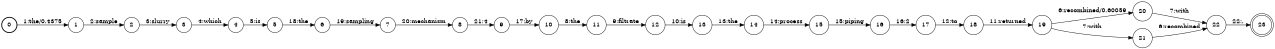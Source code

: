 digraph FST {
rankdir = LR;
size = "8.5,11";
label = "";
center = 1;
orientation = Portrait;
ranksep = "0.4";
nodesep = "0.25";
0 [label = "0", shape = circle, style = bold, fontsize = 14]
	0 -> 1 [label = "1:the/0.4375", fontsize = 14];
1 [label = "1", shape = circle, style = solid, fontsize = 14]
	1 -> 2 [label = "2:sample", fontsize = 14];
2 [label = "2", shape = circle, style = solid, fontsize = 14]
	2 -> 3 [label = "3:slurry", fontsize = 14];
3 [label = "3", shape = circle, style = solid, fontsize = 14]
	3 -> 4 [label = "4:which", fontsize = 14];
4 [label = "4", shape = circle, style = solid, fontsize = 14]
	4 -> 5 [label = "5:is", fontsize = 14];
5 [label = "5", shape = circle, style = solid, fontsize = 14]
	5 -> 6 [label = "18:the", fontsize = 14];
6 [label = "6", shape = circle, style = solid, fontsize = 14]
	6 -> 7 [label = "19:sampling", fontsize = 14];
7 [label = "7", shape = circle, style = solid, fontsize = 14]
	7 -> 8 [label = "20:mechanism", fontsize = 14];
8 [label = "8", shape = circle, style = solid, fontsize = 14]
	8 -> 9 [label = "21:4", fontsize = 14];
9 [label = "9", shape = circle, style = solid, fontsize = 14]
	9 -> 10 [label = "17:by", fontsize = 14];
10 [label = "10", shape = circle, style = solid, fontsize = 14]
	10 -> 11 [label = "8:the", fontsize = 14];
11 [label = "11", shape = circle, style = solid, fontsize = 14]
	11 -> 12 [label = "9:filtrate", fontsize = 14];
12 [label = "12", shape = circle, style = solid, fontsize = 14]
	12 -> 13 [label = "10:is", fontsize = 14];
13 [label = "13", shape = circle, style = solid, fontsize = 14]
	13 -> 14 [label = "13:the", fontsize = 14];
14 [label = "14", shape = circle, style = solid, fontsize = 14]
	14 -> 15 [label = "14:process", fontsize = 14];
15 [label = "15", shape = circle, style = solid, fontsize = 14]
	15 -> 16 [label = "15:piping", fontsize = 14];
16 [label = "16", shape = circle, style = solid, fontsize = 14]
	16 -> 17 [label = "16:2", fontsize = 14];
17 [label = "17", shape = circle, style = solid, fontsize = 14]
	17 -> 18 [label = "12:to", fontsize = 14];
18 [label = "18", shape = circle, style = solid, fontsize = 14]
	18 -> 19 [label = "11:returned", fontsize = 14];
19 [label = "19", shape = circle, style = solid, fontsize = 14]
	19 -> 20 [label = "6:recombined/0.60059", fontsize = 14];
	19 -> 21 [label = "7:with", fontsize = 14];
20 [label = "20", shape = circle, style = solid, fontsize = 14]
	20 -> 22 [label = "7:with", fontsize = 14];
21 [label = "21", shape = circle, style = solid, fontsize = 14]
	21 -> 22 [label = "6:recombined", fontsize = 14];
22 [label = "22", shape = circle, style = solid, fontsize = 14]
	22 -> 23 [label = "22:.", fontsize = 14];
23 [label = "23", shape = doublecircle, style = solid, fontsize = 14]
}
